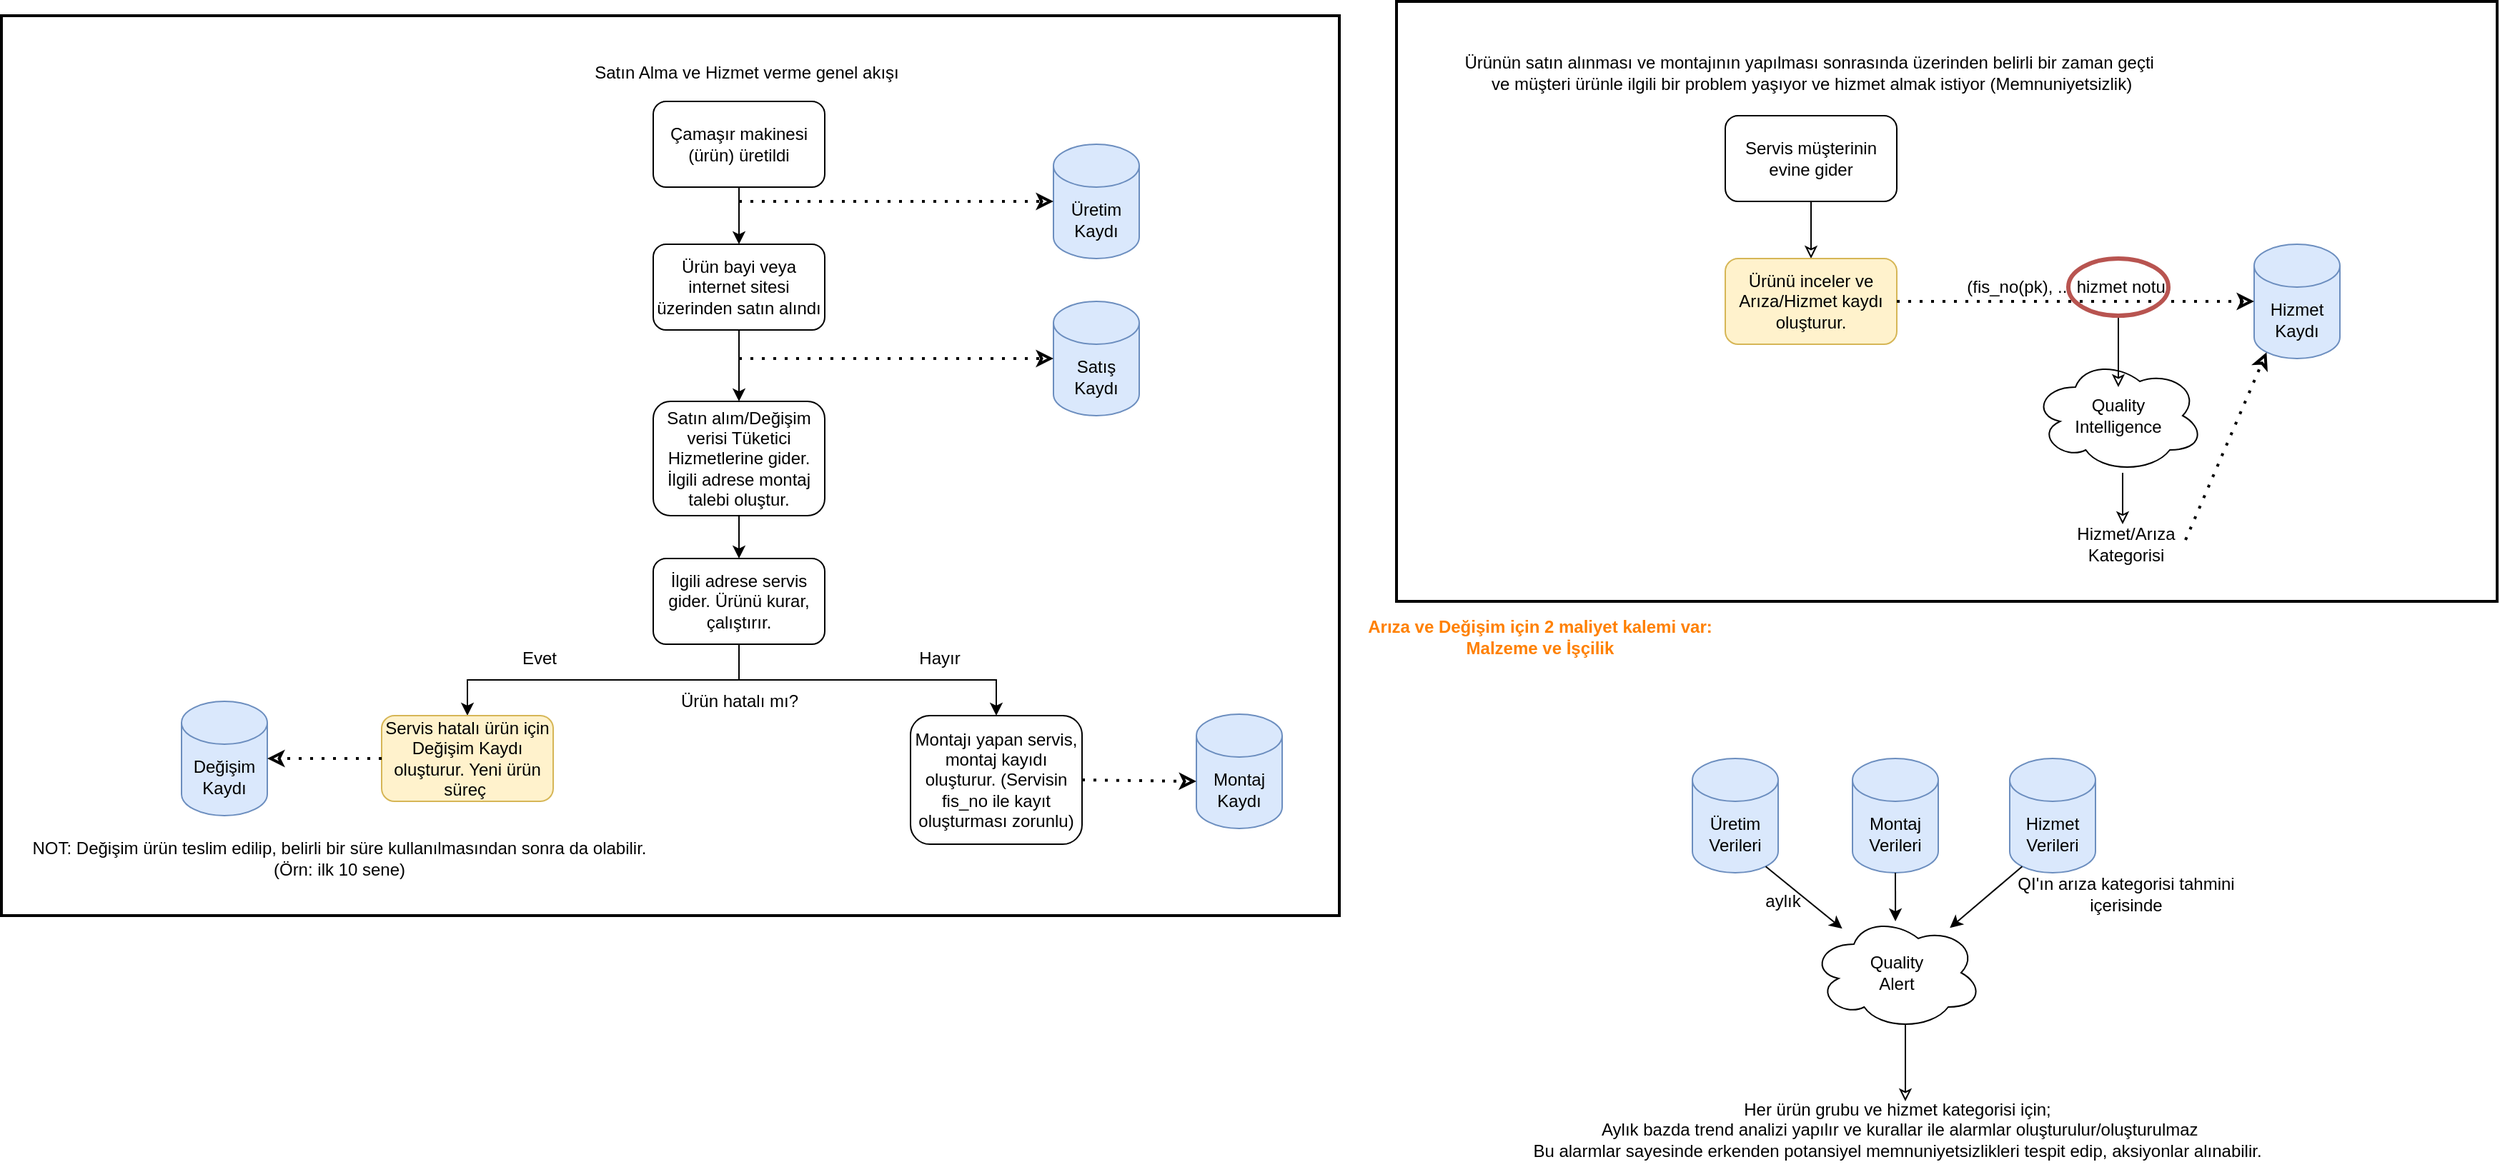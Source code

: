 <mxfile version="16.1.2" type="github">
  <diagram id="00T8672XdWEvwJekG5B6" name="Page-1">
    <mxGraphModel dx="2249" dy="1874" grid="1" gridSize="10" guides="1" tooltips="1" connect="1" arrows="1" fold="1" page="1" pageScale="1" pageWidth="827" pageHeight="1169" math="0" shadow="0">
      <root>
        <mxCell id="0" />
        <mxCell id="1" parent="0" />
        <mxCell id="vYqXfZT6JnJgU1GFTuYv-51" value="" style="rounded=0;whiteSpace=wrap;html=1;fontColor=#FF8000;strokeWidth=2;fillColor=none;gradientColor=none;" vertex="1" parent="1">
          <mxGeometry x="-356" width="936" height="630" as="geometry" />
        </mxCell>
        <mxCell id="vYqXfZT6JnJgU1GFTuYv-50" value="" style="rounded=0;whiteSpace=wrap;html=1;fontColor=#FF8000;strokeWidth=2;fillColor=none;gradientColor=none;" vertex="1" parent="1">
          <mxGeometry x="620" y="-10" width="770" height="420" as="geometry" />
        </mxCell>
        <mxCell id="vYqXfZT6JnJgU1GFTuYv-1" value="Satın Alma ve Hizmet verme genel akışı" style="text;html=1;align=center;verticalAlign=middle;resizable=0;points=[];autosize=1;strokeColor=none;fillColor=none;" vertex="1" parent="1">
          <mxGeometry x="50" y="30" width="230" height="20" as="geometry" />
        </mxCell>
        <mxCell id="vYqXfZT6JnJgU1GFTuYv-4" style="edgeStyle=orthogonalEdgeStyle;rounded=0;orthogonalLoop=1;jettySize=auto;html=1;exitX=0.5;exitY=1;exitDx=0;exitDy=0;entryX=0.5;entryY=0;entryDx=0;entryDy=0;" edge="1" parent="1" source="vYqXfZT6JnJgU1GFTuYv-2" target="vYqXfZT6JnJgU1GFTuYv-3">
          <mxGeometry relative="1" as="geometry" />
        </mxCell>
        <mxCell id="vYqXfZT6JnJgU1GFTuYv-2" value="Çamaşır makinesi (ürün) üretildi" style="rounded=1;whiteSpace=wrap;html=1;" vertex="1" parent="1">
          <mxGeometry x="100" y="60" width="120" height="60" as="geometry" />
        </mxCell>
        <mxCell id="vYqXfZT6JnJgU1GFTuYv-14" style="edgeStyle=orthogonalEdgeStyle;rounded=0;orthogonalLoop=1;jettySize=auto;html=1;exitX=0.5;exitY=1;exitDx=0;exitDy=0;" edge="1" parent="1" source="vYqXfZT6JnJgU1GFTuYv-3" target="vYqXfZT6JnJgU1GFTuYv-5">
          <mxGeometry relative="1" as="geometry" />
        </mxCell>
        <mxCell id="vYqXfZT6JnJgU1GFTuYv-3" value="Ürün bayi veya internet sitesi üzerinden satın alındı" style="rounded=1;whiteSpace=wrap;html=1;fillColor=default;gradientColor=none;" vertex="1" parent="1">
          <mxGeometry x="100" y="160" width="120" height="60" as="geometry" />
        </mxCell>
        <mxCell id="vYqXfZT6JnJgU1GFTuYv-15" style="edgeStyle=orthogonalEdgeStyle;rounded=0;orthogonalLoop=1;jettySize=auto;html=1;exitX=0.5;exitY=1;exitDx=0;exitDy=0;" edge="1" parent="1" source="vYqXfZT6JnJgU1GFTuYv-5" target="vYqXfZT6JnJgU1GFTuYv-8">
          <mxGeometry relative="1" as="geometry" />
        </mxCell>
        <mxCell id="vYqXfZT6JnJgU1GFTuYv-5" value="Satın alım/Değişim verisi Tüketici Hizmetlerine gider. İlgili adrese montaj talebi oluştur." style="rounded=1;whiteSpace=wrap;html=1;" vertex="1" parent="1">
          <mxGeometry x="100" y="270" width="120" height="80" as="geometry" />
        </mxCell>
        <mxCell id="vYqXfZT6JnJgU1GFTuYv-16" style="edgeStyle=orthogonalEdgeStyle;rounded=0;orthogonalLoop=1;jettySize=auto;html=1;exitX=0.5;exitY=1;exitDx=0;exitDy=0;entryX=0.5;entryY=0;entryDx=0;entryDy=0;" edge="1" parent="1" source="vYqXfZT6JnJgU1GFTuYv-8" target="vYqXfZT6JnJgU1GFTuYv-10">
          <mxGeometry relative="1" as="geometry" />
        </mxCell>
        <mxCell id="vYqXfZT6JnJgU1GFTuYv-8" value="İlgili adrese servis gider. Ürünü kurar, çalıştırır." style="rounded=1;whiteSpace=wrap;html=1;" vertex="1" parent="1">
          <mxGeometry x="100" y="380" width="120" height="60" as="geometry" />
        </mxCell>
        <mxCell id="vYqXfZT6JnJgU1GFTuYv-10" value="Servis hatalı ürün için Değişim Kaydı oluşturur. Yeni ürün süreç&amp;nbsp;" style="rounded=1;whiteSpace=wrap;html=1;fillColor=#fff2cc;strokeColor=#d6b656;" vertex="1" parent="1">
          <mxGeometry x="-90" y="490" width="120" height="60" as="geometry" />
        </mxCell>
        <mxCell id="vYqXfZT6JnJgU1GFTuYv-13" value="Satış Kaydı" style="shape=cylinder3;whiteSpace=wrap;html=1;boundedLbl=1;backgroundOutline=1;size=15;fillColor=#dae8fc;strokeColor=#6c8ebf;" vertex="1" parent="1">
          <mxGeometry x="380" y="200" width="60" height="80" as="geometry" />
        </mxCell>
        <mxCell id="vYqXfZT6JnJgU1GFTuYv-19" value="" style="endArrow=classic;dashed=1;html=1;dashPattern=1 3;strokeWidth=2;rounded=0;endFill=0;entryX=0;entryY=0.5;entryDx=0;entryDy=0;entryPerimeter=0;" edge="1" parent="1" target="vYqXfZT6JnJgU1GFTuYv-13">
          <mxGeometry width="50" height="50" relative="1" as="geometry">
            <mxPoint x="160" y="240" as="sourcePoint" />
            <mxPoint x="440" y="320" as="targetPoint" />
          </mxGeometry>
        </mxCell>
        <mxCell id="vYqXfZT6JnJgU1GFTuYv-20" value="Üretim Kaydı" style="shape=cylinder3;whiteSpace=wrap;html=1;boundedLbl=1;backgroundOutline=1;size=15;fillColor=#dae8fc;strokeColor=#6c8ebf;" vertex="1" parent="1">
          <mxGeometry x="380" y="90" width="60" height="80" as="geometry" />
        </mxCell>
        <mxCell id="vYqXfZT6JnJgU1GFTuYv-21" value="" style="endArrow=classic;dashed=1;html=1;dashPattern=1 3;strokeWidth=2;rounded=0;endFill=0;entryX=0;entryY=0.5;entryDx=0;entryDy=0;entryPerimeter=0;" edge="1" parent="1" target="vYqXfZT6JnJgU1GFTuYv-20">
          <mxGeometry width="50" height="50" relative="1" as="geometry">
            <mxPoint x="160" y="130" as="sourcePoint" />
            <mxPoint x="440" y="210" as="targetPoint" />
          </mxGeometry>
        </mxCell>
        <mxCell id="vYqXfZT6JnJgU1GFTuYv-22" value="Montajı yapan servis, montaj kayıdı oluşturur. (Servisin fis_no ile kayıt oluşturması zorunlu)" style="rounded=1;whiteSpace=wrap;html=1;" vertex="1" parent="1">
          <mxGeometry x="280" y="490" width="120" height="90" as="geometry" />
        </mxCell>
        <mxCell id="vYqXfZT6JnJgU1GFTuYv-24" style="edgeStyle=orthogonalEdgeStyle;rounded=0;orthogonalLoop=1;jettySize=auto;html=1;exitX=0.5;exitY=1;exitDx=0;exitDy=0;" edge="1" parent="1" source="vYqXfZT6JnJgU1GFTuYv-8" target="vYqXfZT6JnJgU1GFTuYv-22">
          <mxGeometry relative="1" as="geometry">
            <mxPoint x="170" y="450" as="sourcePoint" />
            <mxPoint x="-20" y="500" as="targetPoint" />
          </mxGeometry>
        </mxCell>
        <mxCell id="vYqXfZT6JnJgU1GFTuYv-25" value="Ürün hatalı mı?" style="text;html=1;align=center;verticalAlign=middle;resizable=0;points=[];autosize=1;strokeColor=none;fillColor=none;" vertex="1" parent="1">
          <mxGeometry x="110" y="470" width="100" height="20" as="geometry" />
        </mxCell>
        <mxCell id="vYqXfZT6JnJgU1GFTuYv-26" value="Hayır" style="text;html=1;align=center;verticalAlign=middle;resizable=0;points=[];autosize=1;strokeColor=none;fillColor=none;" vertex="1" parent="1">
          <mxGeometry x="280" y="440" width="40" height="20" as="geometry" />
        </mxCell>
        <mxCell id="vYqXfZT6JnJgU1GFTuYv-27" value="Evet" style="text;html=1;align=center;verticalAlign=middle;resizable=0;points=[];autosize=1;strokeColor=none;fillColor=none;" vertex="1" parent="1">
          <mxGeometry y="440" width="40" height="20" as="geometry" />
        </mxCell>
        <mxCell id="vYqXfZT6JnJgU1GFTuYv-29" value="Montaj Kaydı" style="shape=cylinder3;whiteSpace=wrap;html=1;boundedLbl=1;backgroundOutline=1;size=15;fillColor=#dae8fc;strokeColor=#6c8ebf;" vertex="1" parent="1">
          <mxGeometry x="480" y="489" width="60" height="80" as="geometry" />
        </mxCell>
        <mxCell id="vYqXfZT6JnJgU1GFTuYv-30" value="" style="endArrow=classic;dashed=1;html=1;dashPattern=1 3;strokeWidth=2;rounded=0;endFill=0;exitX=1;exitY=0.5;exitDx=0;exitDy=0;entryX=0;entryY=0.588;entryDx=0;entryDy=0;entryPerimeter=0;" edge="1" parent="1" target="vYqXfZT6JnJgU1GFTuYv-29" source="vYqXfZT6JnJgU1GFTuYv-22">
          <mxGeometry width="50" height="50" relative="1" as="geometry">
            <mxPoint x="414" y="540" as="sourcePoint" />
            <mxPoint x="520" y="535" as="targetPoint" />
          </mxGeometry>
        </mxCell>
        <mxCell id="vYqXfZT6JnJgU1GFTuYv-31" value="Değişim Kaydı" style="shape=cylinder3;whiteSpace=wrap;html=1;boundedLbl=1;backgroundOutline=1;size=15;fillColor=#dae8fc;strokeColor=#6c8ebf;" vertex="1" parent="1">
          <mxGeometry x="-230" y="480" width="60" height="80" as="geometry" />
        </mxCell>
        <mxCell id="vYqXfZT6JnJgU1GFTuYv-33" value="" style="endArrow=classic;dashed=1;html=1;dashPattern=1 3;strokeWidth=2;rounded=0;endFill=0;exitX=0;exitY=0.5;exitDx=0;exitDy=0;entryX=1;entryY=0.5;entryDx=0;entryDy=0;entryPerimeter=0;" edge="1" parent="1" source="vYqXfZT6JnJgU1GFTuYv-10" target="vYqXfZT6JnJgU1GFTuYv-31">
          <mxGeometry width="50" height="50" relative="1" as="geometry">
            <mxPoint x="-230" y="550" as="sourcePoint" />
            <mxPoint x="-150" y="552.04" as="targetPoint" />
          </mxGeometry>
        </mxCell>
        <mxCell id="vYqXfZT6JnJgU1GFTuYv-34" value="NOT: Değişim ürün teslim edilip, belirli bir süre kullanılmasından sonra da olabilir. &lt;br&gt;(Örn: ilk 10 sene)" style="text;html=1;align=center;verticalAlign=middle;resizable=0;points=[];autosize=1;strokeColor=none;fillColor=none;" vertex="1" parent="1">
          <mxGeometry x="-345" y="575" width="450" height="30" as="geometry" />
        </mxCell>
        <mxCell id="vYqXfZT6JnJgU1GFTuYv-35" value="Ürünün satın alınması ve montajının yapılması sonrasında üzerinden belirli bir zaman geçti&amp;nbsp;&lt;br&gt;ve müşteri ürünle ilgili bir problem yaşıyor ve hizmet almak istiyor (Memnuniyetsizlik)" style="text;html=1;align=center;verticalAlign=middle;resizable=0;points=[];autosize=1;strokeColor=none;fillColor=none;" vertex="1" parent="1">
          <mxGeometry x="660" y="25" width="500" height="30" as="geometry" />
        </mxCell>
        <mxCell id="vYqXfZT6JnJgU1GFTuYv-38" style="edgeStyle=orthogonalEdgeStyle;rounded=0;orthogonalLoop=1;jettySize=auto;html=1;exitX=0.5;exitY=1;exitDx=0;exitDy=0;entryX=0.5;entryY=0;entryDx=0;entryDy=0;endArrow=classic;endFill=0;" edge="1" parent="1" source="vYqXfZT6JnJgU1GFTuYv-36" target="vYqXfZT6JnJgU1GFTuYv-37">
          <mxGeometry relative="1" as="geometry" />
        </mxCell>
        <mxCell id="vYqXfZT6JnJgU1GFTuYv-36" value="Servis müşterinin evine gider" style="rounded=1;whiteSpace=wrap;html=1;" vertex="1" parent="1">
          <mxGeometry x="850" y="70" width="120" height="60" as="geometry" />
        </mxCell>
        <mxCell id="vYqXfZT6JnJgU1GFTuYv-37" value="Ürünü inceler ve Arıza/Hizmet kaydı oluşturur." style="rounded=1;whiteSpace=wrap;html=1;fillColor=#fff2cc;strokeColor=#d6b656;" vertex="1" parent="1">
          <mxGeometry x="850" y="170" width="120" height="60" as="geometry" />
        </mxCell>
        <mxCell id="vYqXfZT6JnJgU1GFTuYv-39" value="Hizmet Kaydı" style="shape=cylinder3;whiteSpace=wrap;html=1;boundedLbl=1;backgroundOutline=1;size=15;fillColor=#dae8fc;strokeColor=#6c8ebf;" vertex="1" parent="1">
          <mxGeometry x="1220" y="160" width="60" height="80" as="geometry" />
        </mxCell>
        <mxCell id="vYqXfZT6JnJgU1GFTuYv-40" value="" style="endArrow=classic;dashed=1;html=1;dashPattern=1 3;strokeWidth=2;rounded=0;endFill=0;entryX=0;entryY=0.5;entryDx=0;entryDy=0;entryPerimeter=0;exitX=1;exitY=0.5;exitDx=0;exitDy=0;" edge="1" parent="1" target="vYqXfZT6JnJgU1GFTuYv-39" source="vYqXfZT6JnJgU1GFTuYv-37">
          <mxGeometry width="50" height="50" relative="1" as="geometry">
            <mxPoint x="700" y="170" as="sourcePoint" />
            <mxPoint x="1160" y="280" as="targetPoint" />
          </mxGeometry>
        </mxCell>
        <mxCell id="vYqXfZT6JnJgU1GFTuYv-41" value="(fis_no(pk), .., hizmet notu)" style="text;html=1;align=center;verticalAlign=middle;resizable=0;points=[];autosize=1;strokeColor=none;fillColor=none;" vertex="1" parent="1">
          <mxGeometry x="1010" y="180" width="160" height="20" as="geometry" />
        </mxCell>
        <mxCell id="vYqXfZT6JnJgU1GFTuYv-43" value="Quality &lt;br&gt;Intelligence" style="ellipse;shape=cloud;whiteSpace=wrap;html=1;fillColor=default;gradientColor=none;" vertex="1" parent="1">
          <mxGeometry x="1065" y="240" width="120" height="80" as="geometry" />
        </mxCell>
        <mxCell id="vYqXfZT6JnJgU1GFTuYv-45" style="edgeStyle=orthogonalEdgeStyle;rounded=0;orthogonalLoop=1;jettySize=auto;html=1;exitX=0.5;exitY=1;exitDx=0;exitDy=0;entryX=0.5;entryY=0.25;entryDx=0;entryDy=0;entryPerimeter=0;endArrow=classic;endFill=0;" edge="1" parent="1" source="vYqXfZT6JnJgU1GFTuYv-44" target="vYqXfZT6JnJgU1GFTuYv-43">
          <mxGeometry relative="1" as="geometry" />
        </mxCell>
        <mxCell id="vYqXfZT6JnJgU1GFTuYv-44" value="" style="ellipse;whiteSpace=wrap;html=1;fillColor=none;strokeColor=#b85450;strokeWidth=3;" vertex="1" parent="1">
          <mxGeometry x="1090" y="170" width="70" height="40" as="geometry" />
        </mxCell>
        <mxCell id="vYqXfZT6JnJgU1GFTuYv-46" value="Hizmet/Arıza&lt;br&gt;Kategorisi" style="text;html=1;align=center;verticalAlign=middle;resizable=0;points=[];autosize=1;strokeColor=none;fillColor=none;" vertex="1" parent="1">
          <mxGeometry x="1090" y="355" width="80" height="30" as="geometry" />
        </mxCell>
        <mxCell id="vYqXfZT6JnJgU1GFTuYv-47" style="edgeStyle=orthogonalEdgeStyle;rounded=0;orthogonalLoop=1;jettySize=auto;html=1;entryX=0.475;entryY=0.033;entryDx=0;entryDy=0;entryPerimeter=0;endArrow=classic;endFill=0;" edge="1" parent="1" target="vYqXfZT6JnJgU1GFTuYv-46">
          <mxGeometry relative="1" as="geometry">
            <mxPoint x="1128" y="320" as="sourcePoint" />
            <mxPoint x="1135" y="270" as="targetPoint" />
          </mxGeometry>
        </mxCell>
        <mxCell id="vYqXfZT6JnJgU1GFTuYv-48" value="" style="endArrow=classic;dashed=1;html=1;dashPattern=1 3;strokeWidth=2;rounded=0;endFill=0;entryX=0.145;entryY=1;entryDx=0;entryDy=-4.35;entryPerimeter=0;exitX=1.025;exitY=0.4;exitDx=0;exitDy=0;exitPerimeter=0;" edge="1" parent="1" source="vYqXfZT6JnJgU1GFTuYv-46" target="vYqXfZT6JnJgU1GFTuYv-39">
          <mxGeometry width="50" height="50" relative="1" as="geometry">
            <mxPoint x="1230" y="320" as="sourcePoint" />
            <mxPoint x="1480" y="320" as="targetPoint" />
          </mxGeometry>
        </mxCell>
        <mxCell id="vYqXfZT6JnJgU1GFTuYv-49" value="&lt;font color=&quot;#ff8000&quot;&gt;&lt;b&gt;Arıza ve Değişim için 2 maliyet kalemi var:&lt;br&gt;Malzeme ve İşçilik&lt;/b&gt;&lt;/font&gt;" style="text;html=1;align=center;verticalAlign=middle;resizable=0;points=[];autosize=1;strokeColor=none;fillColor=none;" vertex="1" parent="1">
          <mxGeometry x="590" y="420" width="260" height="30" as="geometry" />
        </mxCell>
        <mxCell id="vYqXfZT6JnJgU1GFTuYv-52" value="Üretim Verileri" style="shape=cylinder3;whiteSpace=wrap;html=1;boundedLbl=1;backgroundOutline=1;size=15;fillColor=#dae8fc;strokeColor=#6c8ebf;" vertex="1" parent="1">
          <mxGeometry x="827" y="520" width="60" height="80" as="geometry" />
        </mxCell>
        <mxCell id="vYqXfZT6JnJgU1GFTuYv-53" value="Montaj Verileri" style="shape=cylinder3;whiteSpace=wrap;html=1;boundedLbl=1;backgroundOutline=1;size=15;fillColor=#dae8fc;strokeColor=#6c8ebf;" vertex="1" parent="1">
          <mxGeometry x="939" y="520" width="60" height="80" as="geometry" />
        </mxCell>
        <mxCell id="vYqXfZT6JnJgU1GFTuYv-54" value="Hizmet Verileri" style="shape=cylinder3;whiteSpace=wrap;html=1;boundedLbl=1;backgroundOutline=1;size=15;fillColor=#dae8fc;strokeColor=#6c8ebf;" vertex="1" parent="1">
          <mxGeometry x="1049" y="520" width="60" height="80" as="geometry" />
        </mxCell>
        <mxCell id="vYqXfZT6JnJgU1GFTuYv-62" style="edgeStyle=orthogonalEdgeStyle;rounded=0;orthogonalLoop=1;jettySize=auto;html=1;exitX=0.55;exitY=0.95;exitDx=0;exitDy=0;exitPerimeter=0;fontColor=#000000;endArrow=classic;endFill=0;" edge="1" parent="1" source="vYqXfZT6JnJgU1GFTuYv-55">
          <mxGeometry relative="1" as="geometry">
            <mxPoint x="976" y="760" as="targetPoint" />
          </mxGeometry>
        </mxCell>
        <mxCell id="vYqXfZT6JnJgU1GFTuYv-55" value="Quality &lt;br&gt;Alert" style="ellipse;shape=cloud;whiteSpace=wrap;html=1;fillColor=default;gradientColor=none;" vertex="1" parent="1">
          <mxGeometry x="910" y="630" width="120" height="80" as="geometry" />
        </mxCell>
        <mxCell id="vYqXfZT6JnJgU1GFTuYv-57" value="" style="endArrow=classic;html=1;rounded=0;fontColor=#FF8000;exitX=0.855;exitY=1;exitDx=0;exitDy=-4.35;exitPerimeter=0;" edge="1" parent="1" source="vYqXfZT6JnJgU1GFTuYv-52" target="vYqXfZT6JnJgU1GFTuYv-55">
          <mxGeometry width="50" height="50" relative="1" as="geometry">
            <mxPoint x="880" y="570" as="sourcePoint" />
            <mxPoint x="930" y="520" as="targetPoint" />
          </mxGeometry>
        </mxCell>
        <mxCell id="vYqXfZT6JnJgU1GFTuYv-58" value="" style="endArrow=classic;html=1;rounded=0;fontColor=#FF8000;exitX=0.5;exitY=1;exitDx=0;exitDy=0;exitPerimeter=0;entryX=0.492;entryY=0.05;entryDx=0;entryDy=0;entryPerimeter=0;" edge="1" parent="1" source="vYqXfZT6JnJgU1GFTuYv-53" target="vYqXfZT6JnJgU1GFTuYv-55">
          <mxGeometry width="50" height="50" relative="1" as="geometry">
            <mxPoint x="888.3" y="605.65" as="sourcePoint" />
            <mxPoint x="941.96" y="649.067" as="targetPoint" />
          </mxGeometry>
        </mxCell>
        <mxCell id="vYqXfZT6JnJgU1GFTuYv-59" value="" style="endArrow=classic;html=1;rounded=0;fontColor=#FF8000;exitX=0.145;exitY=1;exitDx=0;exitDy=-4.35;exitPerimeter=0;" edge="1" parent="1" source="vYqXfZT6JnJgU1GFTuYv-54" target="vYqXfZT6JnJgU1GFTuYv-55">
          <mxGeometry width="50" height="50" relative="1" as="geometry">
            <mxPoint x="898.3" y="615.65" as="sourcePoint" />
            <mxPoint x="951.96" y="659.067" as="targetPoint" />
          </mxGeometry>
        </mxCell>
        <mxCell id="vYqXfZT6JnJgU1GFTuYv-60" value="&lt;font color=&quot;#000000&quot;&gt;aylık&lt;/font&gt;" style="text;html=1;align=center;verticalAlign=middle;resizable=0;points=[];autosize=1;strokeColor=none;fillColor=none;fontColor=#FF8000;" vertex="1" parent="1">
          <mxGeometry x="870" y="610" width="40" height="20" as="geometry" />
        </mxCell>
        <mxCell id="vYqXfZT6JnJgU1GFTuYv-61" value="QI&#39;ın arıza kategorisi tahmini&lt;br&gt;içerisinde" style="text;html=1;align=center;verticalAlign=middle;resizable=0;points=[];autosize=1;strokeColor=none;fillColor=none;fontColor=#000000;" vertex="1" parent="1">
          <mxGeometry x="1045" y="600" width="170" height="30" as="geometry" />
        </mxCell>
        <mxCell id="vYqXfZT6JnJgU1GFTuYv-63" value="Her ürün grubu ve hizmet kategorisi için;&lt;br&gt;&amp;nbsp;Aylık bazda trend analizi yapılır ve kurallar ile alarmlar oluşturulur/oluşturulmaz&lt;br&gt;Bu alarmlar sayesinde erkenden potansiyel memnuniyetsizlikleri tespit edip, aksiyonlar alınabilir." style="text;html=1;align=center;verticalAlign=middle;resizable=0;points=[];autosize=1;strokeColor=none;fillColor=none;fontColor=#000000;" vertex="1" parent="1">
          <mxGeometry x="705" y="755" width="530" height="50" as="geometry" />
        </mxCell>
      </root>
    </mxGraphModel>
  </diagram>
</mxfile>
